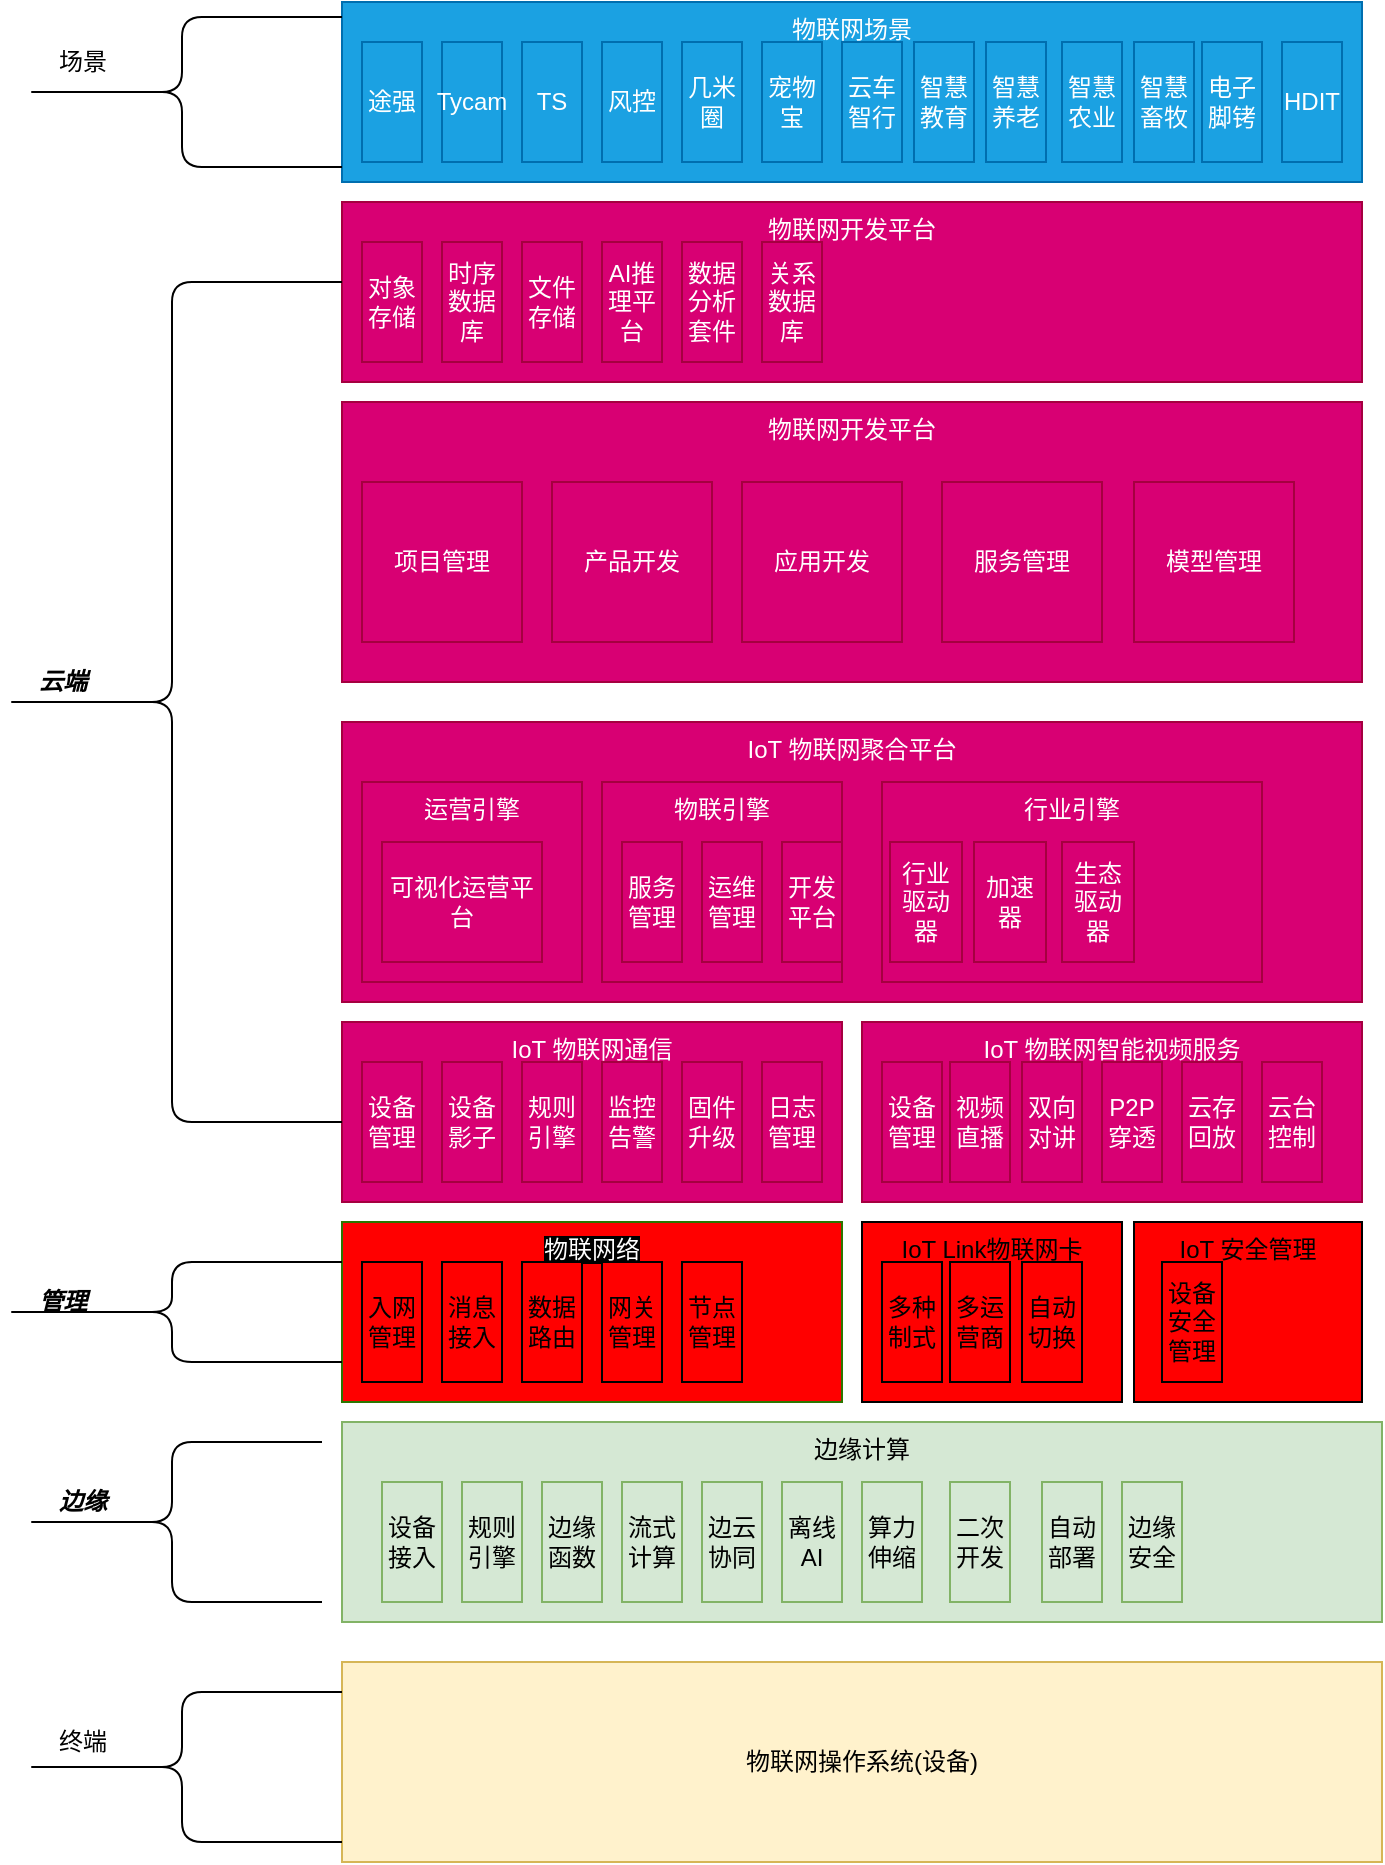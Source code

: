 <mxfile version="14.2.7" type="github"><diagram id="XYzI_EkMOaHjHXUQeOTj" name="Page-1"><mxGraphModel dx="2462" dy="1981" grid="1" gridSize="10" guides="1" tooltips="1" connect="1" arrows="1" fold="1" page="1" pageScale="1" pageWidth="827" pageHeight="1169" math="0" shadow="0"><root><mxCell id="0"/><mxCell id="1" parent="0"/><mxCell id="BiY3cIDcJLgip9KB83G6-2" value="物联网操作系统(设备)" style="rounded=0;whiteSpace=wrap;html=1;fillColor=#fff2cc;strokeColor=#d6b656;" vertex="1" parent="1"><mxGeometry x="80" y="450" width="520" height="100" as="geometry"/></mxCell><mxCell id="BiY3cIDcJLgip9KB83G6-4" value="边缘计算" style="rounded=0;whiteSpace=wrap;html=1;align=center;horizontal=1;verticalAlign=top;fillColor=#d5e8d4;strokeColor=#82b366;" vertex="1" parent="1"><mxGeometry x="80" y="330" width="520" height="100" as="geometry"/></mxCell><mxCell id="BiY3cIDcJLgip9KB83G6-5" value="设备接入" style="rounded=0;whiteSpace=wrap;html=1;fillColor=#d5e8d4;strokeColor=#82b366;" vertex="1" parent="1"><mxGeometry x="100" y="360" width="30" height="60" as="geometry"/></mxCell><mxCell id="BiY3cIDcJLgip9KB83G6-6" value="规则引擎" style="rounded=0;whiteSpace=wrap;html=1;fillColor=#d5e8d4;strokeColor=#82b366;" vertex="1" parent="1"><mxGeometry x="140" y="360" width="30" height="60" as="geometry"/></mxCell><mxCell id="BiY3cIDcJLgip9KB83G6-7" value="边缘函数" style="rounded=0;whiteSpace=wrap;html=1;fillColor=#d5e8d4;strokeColor=#82b366;" vertex="1" parent="1"><mxGeometry x="180" y="360" width="30" height="60" as="geometry"/></mxCell><mxCell id="BiY3cIDcJLgip9KB83G6-9" value="流式计算" style="rounded=0;whiteSpace=wrap;html=1;fillColor=#d5e8d4;strokeColor=#82b366;" vertex="1" parent="1"><mxGeometry x="220" y="360" width="30" height="60" as="geometry"/></mxCell><mxCell id="BiY3cIDcJLgip9KB83G6-10" value="边云协同" style="rounded=0;whiteSpace=wrap;html=1;fillColor=#d5e8d4;strokeColor=#82b366;" vertex="1" parent="1"><mxGeometry x="260" y="360" width="30" height="60" as="geometry"/></mxCell><mxCell id="BiY3cIDcJLgip9KB83G6-11" value="离线AI" style="rounded=0;whiteSpace=wrap;html=1;fillColor=#d5e8d4;strokeColor=#82b366;" vertex="1" parent="1"><mxGeometry x="300" y="360" width="30" height="60" as="geometry"/></mxCell><mxCell id="BiY3cIDcJLgip9KB83G6-12" value="算力伸缩" style="rounded=0;whiteSpace=wrap;html=1;fillColor=#d5e8d4;strokeColor=#82b366;" vertex="1" parent="1"><mxGeometry x="340" y="360" width="30" height="60" as="geometry"/></mxCell><mxCell id="BiY3cIDcJLgip9KB83G6-13" value="二次开发" style="rounded=0;whiteSpace=wrap;html=1;fillColor=#d5e8d4;strokeColor=#82b366;" vertex="1" parent="1"><mxGeometry x="384" y="360" width="30" height="60" as="geometry"/></mxCell><mxCell id="BiY3cIDcJLgip9KB83G6-14" value="自动部署" style="rounded=0;whiteSpace=wrap;html=1;fillColor=#d5e8d4;strokeColor=#82b366;" vertex="1" parent="1"><mxGeometry x="430" y="360" width="30" height="60" as="geometry"/></mxCell><mxCell id="BiY3cIDcJLgip9KB83G6-15" value="&lt;span style=&quot;background-color: rgb(0 , 0 , 0)&quot;&gt;物联网络&lt;/span&gt;" style="rounded=0;whiteSpace=wrap;html=1;align=center;verticalAlign=top;strokeColor=#2D7600;fontColor=#ffffff;fillColor=#FF0000;" vertex="1" parent="1"><mxGeometry x="80" y="230" width="250" height="90" as="geometry"/></mxCell><mxCell id="BiY3cIDcJLgip9KB83G6-16" value="入网管理" style="rounded=0;whiteSpace=wrap;html=1;fillColor=#FF0000;" vertex="1" parent="1"><mxGeometry x="90" y="250" width="30" height="60" as="geometry"/></mxCell><mxCell id="BiY3cIDcJLgip9KB83G6-17" value="消息接入" style="rounded=0;whiteSpace=wrap;html=1;fillColor=#FF0000;" vertex="1" parent="1"><mxGeometry x="130" y="250" width="30" height="60" as="geometry"/></mxCell><mxCell id="BiY3cIDcJLgip9KB83G6-18" value="数据路由" style="rounded=0;whiteSpace=wrap;html=1;fillColor=#FF0000;" vertex="1" parent="1"><mxGeometry x="170" y="250" width="30" height="60" as="geometry"/></mxCell><mxCell id="BiY3cIDcJLgip9KB83G6-19" value="网关管理" style="rounded=0;whiteSpace=wrap;html=1;fillColor=#FF0000;" vertex="1" parent="1"><mxGeometry x="210" y="250" width="30" height="60" as="geometry"/></mxCell><mxCell id="BiY3cIDcJLgip9KB83G6-20" value="节点管理" style="rounded=0;whiteSpace=wrap;html=1;fillColor=#FF0000;" vertex="1" parent="1"><mxGeometry x="250" y="250" width="30" height="60" as="geometry"/></mxCell><mxCell id="BiY3cIDcJLgip9KB83G6-21" value="IoT Link物联网卡" style="rounded=0;whiteSpace=wrap;html=1;align=center;verticalAlign=top;fillColor=#FF0000;" vertex="1" parent="1"><mxGeometry x="340" y="230" width="130" height="90" as="geometry"/></mxCell><mxCell id="BiY3cIDcJLgip9KB83G6-22" value="多种制式" style="rounded=0;whiteSpace=wrap;html=1;fillColor=#FF0000;" vertex="1" parent="1"><mxGeometry x="350" y="250" width="30" height="60" as="geometry"/></mxCell><mxCell id="BiY3cIDcJLgip9KB83G6-23" value="多运营商" style="rounded=0;whiteSpace=wrap;html=1;fillColor=#FF0000;" vertex="1" parent="1"><mxGeometry x="384" y="250" width="30" height="60" as="geometry"/></mxCell><mxCell id="BiY3cIDcJLgip9KB83G6-24" value="自动切换" style="rounded=0;whiteSpace=wrap;html=1;fillColor=#FF0000;" vertex="1" parent="1"><mxGeometry x="420" y="250" width="30" height="60" as="geometry"/></mxCell><mxCell id="BiY3cIDcJLgip9KB83G6-25" value="IoT 物联网通信" style="rounded=0;whiteSpace=wrap;html=1;fillColor=#d80073;align=center;strokeColor=#A50040;fontColor=#ffffff;verticalAlign=top;" vertex="1" parent="1"><mxGeometry x="80" y="130" width="250" height="90" as="geometry"/></mxCell><mxCell id="BiY3cIDcJLgip9KB83G6-26" value="设备管理" style="rounded=0;whiteSpace=wrap;html=1;fillColor=#d80073;strokeColor=#A50040;fontColor=#ffffff;" vertex="1" parent="1"><mxGeometry x="90" y="150" width="30" height="60" as="geometry"/></mxCell><mxCell id="BiY3cIDcJLgip9KB83G6-27" value="设备影子" style="rounded=0;whiteSpace=wrap;html=1;fillColor=#d80073;strokeColor=#A50040;fontColor=#ffffff;" vertex="1" parent="1"><mxGeometry x="130" y="150" width="30" height="60" as="geometry"/></mxCell><mxCell id="BiY3cIDcJLgip9KB83G6-28" value="规则引擎" style="rounded=0;whiteSpace=wrap;html=1;fillColor=#d80073;strokeColor=#A50040;fontColor=#ffffff;" vertex="1" parent="1"><mxGeometry x="170" y="150" width="30" height="60" as="geometry"/></mxCell><mxCell id="BiY3cIDcJLgip9KB83G6-29" value="监控告警" style="rounded=0;whiteSpace=wrap;html=1;fillColor=#d80073;strokeColor=#A50040;fontColor=#ffffff;" vertex="1" parent="1"><mxGeometry x="210" y="150" width="30" height="60" as="geometry"/></mxCell><mxCell id="BiY3cIDcJLgip9KB83G6-30" value="固件升级" style="rounded=0;whiteSpace=wrap;html=1;fillColor=#d80073;strokeColor=#A50040;fontColor=#ffffff;" vertex="1" parent="1"><mxGeometry x="250" y="150" width="30" height="60" as="geometry"/></mxCell><mxCell id="BiY3cIDcJLgip9KB83G6-31" value="日志管理" style="rounded=0;whiteSpace=wrap;html=1;fillColor=#d80073;strokeColor=#A50040;fontColor=#ffffff;" vertex="1" parent="1"><mxGeometry x="290" y="150" width="30" height="60" as="geometry"/></mxCell><mxCell id="BiY3cIDcJLgip9KB83G6-33" value="IoT 物联网智能视频服务" style="rounded=0;whiteSpace=wrap;html=1;fillColor=#d80073;align=center;strokeColor=#A50040;fontColor=#ffffff;verticalAlign=top;" vertex="1" parent="1"><mxGeometry x="340" y="130" width="250" height="90" as="geometry"/></mxCell><mxCell id="BiY3cIDcJLgip9KB83G6-34" value="设备管理" style="rounded=0;whiteSpace=wrap;html=1;fillColor=#d80073;strokeColor=#A50040;fontColor=#ffffff;" vertex="1" parent="1"><mxGeometry x="350" y="150" width="30" height="60" as="geometry"/></mxCell><mxCell id="BiY3cIDcJLgip9KB83G6-35" value="视频直播" style="rounded=0;whiteSpace=wrap;html=1;fillColor=#d80073;strokeColor=#A50040;fontColor=#ffffff;" vertex="1" parent="1"><mxGeometry x="384" y="150" width="30" height="60" as="geometry"/></mxCell><mxCell id="BiY3cIDcJLgip9KB83G6-36" value="双向对讲" style="rounded=0;whiteSpace=wrap;html=1;fillColor=#d80073;strokeColor=#A50040;fontColor=#ffffff;" vertex="1" parent="1"><mxGeometry x="420" y="150" width="30" height="60" as="geometry"/></mxCell><mxCell id="BiY3cIDcJLgip9KB83G6-37" value="P2P穿透" style="rounded=0;whiteSpace=wrap;html=1;fillColor=#d80073;strokeColor=#A50040;fontColor=#ffffff;" vertex="1" parent="1"><mxGeometry x="460" y="150" width="30" height="60" as="geometry"/></mxCell><mxCell id="BiY3cIDcJLgip9KB83G6-38" value="云存回放" style="rounded=0;whiteSpace=wrap;html=1;fillColor=#d80073;strokeColor=#A50040;fontColor=#ffffff;" vertex="1" parent="1"><mxGeometry x="500" y="150" width="30" height="60" as="geometry"/></mxCell><mxCell id="BiY3cIDcJLgip9KB83G6-39" value="云台控制" style="rounded=0;whiteSpace=wrap;html=1;fillColor=#d80073;strokeColor=#A50040;fontColor=#ffffff;" vertex="1" parent="1"><mxGeometry x="540" y="150" width="30" height="60" as="geometry"/></mxCell><mxCell id="BiY3cIDcJLgip9KB83G6-40" value="IoT 物联网聚合平台" style="rounded=0;whiteSpace=wrap;html=1;fillColor=#d80073;align=center;strokeColor=#A50040;fontColor=#ffffff;verticalAlign=top;" vertex="1" parent="1"><mxGeometry x="80" y="-20" width="510" height="140" as="geometry"/></mxCell><mxCell id="BiY3cIDcJLgip9KB83G6-41" value="运营引擎" style="rounded=0;whiteSpace=wrap;html=1;fillColor=#d80073;strokeColor=#A50040;fontColor=#ffffff;verticalAlign=top;" vertex="1" parent="1"><mxGeometry x="90" y="10" width="110" height="100" as="geometry"/></mxCell><mxCell id="BiY3cIDcJLgip9KB83G6-42" value="可视化运营平台" style="rounded=0;whiteSpace=wrap;html=1;fillColor=#d80073;strokeColor=#A50040;fontColor=#ffffff;" vertex="1" parent="1"><mxGeometry x="100" y="40" width="80" height="60" as="geometry"/></mxCell><mxCell id="BiY3cIDcJLgip9KB83G6-44" value="物联引擎" style="rounded=0;whiteSpace=wrap;html=1;fillColor=#d80073;strokeColor=#A50040;fontColor=#ffffff;verticalAlign=top;" vertex="1" parent="1"><mxGeometry x="210" y="10" width="120" height="100" as="geometry"/></mxCell><mxCell id="BiY3cIDcJLgip9KB83G6-45" value="服务管理" style="rounded=0;whiteSpace=wrap;html=1;fillColor=#d80073;strokeColor=#A50040;fontColor=#ffffff;" vertex="1" parent="1"><mxGeometry x="220" y="40" width="30" height="60" as="geometry"/></mxCell><mxCell id="BiY3cIDcJLgip9KB83G6-46" value="运维管理" style="rounded=0;whiteSpace=wrap;html=1;fillColor=#d80073;strokeColor=#A50040;fontColor=#ffffff;" vertex="1" parent="1"><mxGeometry x="260" y="40" width="30" height="60" as="geometry"/></mxCell><mxCell id="BiY3cIDcJLgip9KB83G6-47" value="开发平台" style="rounded=0;whiteSpace=wrap;html=1;fillColor=#d80073;strokeColor=#A50040;fontColor=#ffffff;" vertex="1" parent="1"><mxGeometry x="300" y="40" width="30" height="60" as="geometry"/></mxCell><mxCell id="BiY3cIDcJLgip9KB83G6-48" value="行业引擎" style="rounded=0;whiteSpace=wrap;html=1;fillColor=#d80073;strokeColor=#A50040;fontColor=#ffffff;verticalAlign=top;" vertex="1" parent="1"><mxGeometry x="350" y="10" width="190" height="100" as="geometry"/></mxCell><mxCell id="BiY3cIDcJLgip9KB83G6-49" value="行业驱动器" style="rounded=0;whiteSpace=wrap;html=1;fillColor=#d80073;strokeColor=#A50040;fontColor=#ffffff;" vertex="1" parent="1"><mxGeometry x="354" y="40" width="36" height="60" as="geometry"/></mxCell><mxCell id="BiY3cIDcJLgip9KB83G6-50" value="加速器" style="rounded=0;whiteSpace=wrap;html=1;fillColor=#d80073;strokeColor=#A50040;fontColor=#ffffff;" vertex="1" parent="1"><mxGeometry x="396" y="40" width="36" height="60" as="geometry"/></mxCell><mxCell id="BiY3cIDcJLgip9KB83G6-51" value="生态驱动器" style="rounded=0;whiteSpace=wrap;html=1;fillColor=#d80073;strokeColor=#A50040;fontColor=#ffffff;" vertex="1" parent="1"><mxGeometry x="440" y="40" width="36" height="60" as="geometry"/></mxCell><mxCell id="BiY3cIDcJLgip9KB83G6-52" value="物联网开发平台" style="rounded=0;whiteSpace=wrap;html=1;fillColor=#d80073;align=center;strokeColor=#A50040;fontColor=#ffffff;verticalAlign=top;" vertex="1" parent="1"><mxGeometry x="80" y="-180" width="510" height="140" as="geometry"/></mxCell><mxCell id="BiY3cIDcJLgip9KB83G6-53" value="项目管理" style="rounded=0;whiteSpace=wrap;html=1;fillColor=#d80073;strokeColor=#A50040;fontColor=#ffffff;" vertex="1" parent="1"><mxGeometry x="90" y="-140" width="80" height="80" as="geometry"/></mxCell><mxCell id="BiY3cIDcJLgip9KB83G6-54" value="产品开发" style="rounded=0;whiteSpace=wrap;html=1;fillColor=#d80073;strokeColor=#A50040;fontColor=#ffffff;" vertex="1" parent="1"><mxGeometry x="185" y="-140" width="80" height="80" as="geometry"/></mxCell><mxCell id="BiY3cIDcJLgip9KB83G6-55" value="应用开发" style="rounded=0;whiteSpace=wrap;html=1;fillColor=#d80073;strokeColor=#A50040;fontColor=#ffffff;" vertex="1" parent="1"><mxGeometry x="280" y="-140" width="80" height="80" as="geometry"/></mxCell><mxCell id="BiY3cIDcJLgip9KB83G6-56" value="服务管理" style="rounded=0;whiteSpace=wrap;html=1;fillColor=#d80073;strokeColor=#A50040;fontColor=#ffffff;" vertex="1" parent="1"><mxGeometry x="380" y="-140" width="80" height="80" as="geometry"/></mxCell><mxCell id="BiY3cIDcJLgip9KB83G6-57" value="模型管理" style="rounded=0;whiteSpace=wrap;html=1;fillColor=#d80073;strokeColor=#A50040;fontColor=#ffffff;" vertex="1" parent="1"><mxGeometry x="476" y="-140" width="80" height="80" as="geometry"/></mxCell><mxCell id="BiY3cIDcJLgip9KB83G6-58" value="物联网开发平台" style="rounded=0;whiteSpace=wrap;html=1;fillColor=#d80073;align=center;strokeColor=#A50040;fontColor=#ffffff;verticalAlign=top;" vertex="1" parent="1"><mxGeometry x="80" y="-280" width="510" height="90" as="geometry"/></mxCell><mxCell id="BiY3cIDcJLgip9KB83G6-59" value="对象存储" style="rounded=0;whiteSpace=wrap;html=1;fillColor=#d80073;strokeColor=#A50040;fontColor=#ffffff;" vertex="1" parent="1"><mxGeometry x="90" y="-260" width="30" height="60" as="geometry"/></mxCell><mxCell id="BiY3cIDcJLgip9KB83G6-60" value="时序数据库" style="rounded=0;whiteSpace=wrap;html=1;fillColor=#d80073;strokeColor=#A50040;fontColor=#ffffff;" vertex="1" parent="1"><mxGeometry x="130" y="-260" width="30" height="60" as="geometry"/></mxCell><mxCell id="BiY3cIDcJLgip9KB83G6-61" value="文件存储" style="rounded=0;whiteSpace=wrap;html=1;fillColor=#d80073;strokeColor=#A50040;fontColor=#ffffff;" vertex="1" parent="1"><mxGeometry x="170" y="-260" width="30" height="60" as="geometry"/></mxCell><mxCell id="BiY3cIDcJLgip9KB83G6-62" value="AI推理平台" style="rounded=0;whiteSpace=wrap;html=1;fillColor=#d80073;strokeColor=#A50040;fontColor=#ffffff;" vertex="1" parent="1"><mxGeometry x="210" y="-260" width="30" height="60" as="geometry"/></mxCell><mxCell id="BiY3cIDcJLgip9KB83G6-63" value="数据分析套件" style="rounded=0;whiteSpace=wrap;html=1;fillColor=#d80073;strokeColor=#A50040;fontColor=#ffffff;" vertex="1" parent="1"><mxGeometry x="250" y="-260" width="30" height="60" as="geometry"/></mxCell><mxCell id="BiY3cIDcJLgip9KB83G6-64" value="关系数据库" style="rounded=0;whiteSpace=wrap;html=1;fillColor=#d80073;strokeColor=#A50040;fontColor=#ffffff;" vertex="1" parent="1"><mxGeometry x="290" y="-260" width="30" height="60" as="geometry"/></mxCell><mxCell id="BiY3cIDcJLgip9KB83G6-65" value="物联网场景" style="rounded=0;whiteSpace=wrap;html=1;fillColor=#1ba1e2;align=center;strokeColor=#006EAF;fontColor=#ffffff;verticalAlign=top;" vertex="1" parent="1"><mxGeometry x="80" y="-380" width="510" height="90" as="geometry"/></mxCell><mxCell id="BiY3cIDcJLgip9KB83G6-66" value="途强" style="rounded=0;whiteSpace=wrap;html=1;fillColor=#1ba1e2;strokeColor=#006EAF;fontColor=#ffffff;" vertex="1" parent="1"><mxGeometry x="90" y="-360" width="30" height="60" as="geometry"/></mxCell><mxCell id="BiY3cIDcJLgip9KB83G6-67" value="Tycam" style="rounded=0;whiteSpace=wrap;html=1;fillColor=#1ba1e2;strokeColor=#006EAF;fontColor=#ffffff;" vertex="1" parent="1"><mxGeometry x="130" y="-360" width="30" height="60" as="geometry"/></mxCell><mxCell id="BiY3cIDcJLgip9KB83G6-68" value="TS" style="rounded=0;whiteSpace=wrap;html=1;fillColor=#1ba1e2;strokeColor=#006EAF;fontColor=#ffffff;" vertex="1" parent="1"><mxGeometry x="170" y="-360" width="30" height="60" as="geometry"/></mxCell><mxCell id="BiY3cIDcJLgip9KB83G6-69" value="风控" style="rounded=0;whiteSpace=wrap;html=1;fillColor=#1ba1e2;strokeColor=#006EAF;fontColor=#ffffff;" vertex="1" parent="1"><mxGeometry x="210" y="-360" width="30" height="60" as="geometry"/></mxCell><mxCell id="BiY3cIDcJLgip9KB83G6-70" value="几米圈" style="rounded=0;whiteSpace=wrap;html=1;fillColor=#1ba1e2;strokeColor=#006EAF;fontColor=#ffffff;" vertex="1" parent="1"><mxGeometry x="250" y="-360" width="30" height="60" as="geometry"/></mxCell><mxCell id="BiY3cIDcJLgip9KB83G6-71" value="宠物宝" style="rounded=0;whiteSpace=wrap;html=1;fillColor=#1ba1e2;strokeColor=#006EAF;fontColor=#ffffff;" vertex="1" parent="1"><mxGeometry x="290" y="-360" width="30" height="60" as="geometry"/></mxCell><mxCell id="BiY3cIDcJLgip9KB83G6-72" value="云车智行" style="rounded=0;whiteSpace=wrap;html=1;fillColor=#1ba1e2;strokeColor=#006EAF;fontColor=#ffffff;" vertex="1" parent="1"><mxGeometry x="330" y="-360" width="30" height="60" as="geometry"/></mxCell><mxCell id="BiY3cIDcJLgip9KB83G6-73" value="智慧教育" style="rounded=0;whiteSpace=wrap;html=1;fillColor=#1ba1e2;strokeColor=#006EAF;fontColor=#ffffff;" vertex="1" parent="1"><mxGeometry x="366" y="-360" width="30" height="60" as="geometry"/></mxCell><mxCell id="BiY3cIDcJLgip9KB83G6-74" value="智慧养老" style="rounded=0;whiteSpace=wrap;html=1;fillColor=#1ba1e2;strokeColor=#006EAF;fontColor=#ffffff;" vertex="1" parent="1"><mxGeometry x="402" y="-360" width="30" height="60" as="geometry"/></mxCell><mxCell id="BiY3cIDcJLgip9KB83G6-75" value="智慧农业" style="rounded=0;whiteSpace=wrap;html=1;fillColor=#1ba1e2;strokeColor=#006EAF;fontColor=#ffffff;" vertex="1" parent="1"><mxGeometry x="440" y="-360" width="30" height="60" as="geometry"/></mxCell><mxCell id="BiY3cIDcJLgip9KB83G6-76" value="智慧畜牧" style="rounded=0;whiteSpace=wrap;html=1;fillColor=#1ba1e2;strokeColor=#006EAF;fontColor=#ffffff;" vertex="1" parent="1"><mxGeometry x="476" y="-360" width="30" height="60" as="geometry"/></mxCell><mxCell id="BiY3cIDcJLgip9KB83G6-77" value="电子脚铐" style="rounded=0;whiteSpace=wrap;html=1;fillColor=#1ba1e2;strokeColor=#006EAF;fontColor=#ffffff;" vertex="1" parent="1"><mxGeometry x="510" y="-360" width="30" height="60" as="geometry"/></mxCell><mxCell id="BiY3cIDcJLgip9KB83G6-78" value="HDIT" style="rounded=0;whiteSpace=wrap;html=1;fillColor=#1ba1e2;strokeColor=#006EAF;fontColor=#ffffff;" vertex="1" parent="1"><mxGeometry x="550" y="-360" width="30" height="60" as="geometry"/></mxCell><mxCell id="BiY3cIDcJLgip9KB83G6-80" value="" style="shape=curlyBracket;whiteSpace=wrap;html=1;rounded=1;fillColor=#FF0000;align=center;" vertex="1" parent="1"><mxGeometry x="-90" y="-240" width="170" height="420" as="geometry"/></mxCell><mxCell id="BiY3cIDcJLgip9KB83G6-81" value="云端" style="text;html=1;align=center;verticalAlign=middle;resizable=0;points=[];autosize=1;fontStyle=3" vertex="1" parent="1"><mxGeometry x="-80" y="-50" width="40" height="20" as="geometry"/></mxCell><mxCell id="BiY3cIDcJLgip9KB83G6-82" value="" style="shape=curlyBracket;whiteSpace=wrap;html=1;rounded=1;fillColor=#FF0000;align=center;" vertex="1" parent="1"><mxGeometry x="-90" y="250" width="170" height="50" as="geometry"/></mxCell><mxCell id="BiY3cIDcJLgip9KB83G6-83" value="管理" style="text;html=1;align=center;verticalAlign=middle;resizable=0;points=[];autosize=1;fontStyle=3" vertex="1" parent="1"><mxGeometry x="-80" y="260" width="40" height="20" as="geometry"/></mxCell><mxCell id="BiY3cIDcJLgip9KB83G6-84" value="" style="shape=curlyBracket;whiteSpace=wrap;html=1;rounded=1;fillColor=#FF0000;align=center;" vertex="1" parent="1"><mxGeometry x="-80" y="340" width="150" height="80" as="geometry"/></mxCell><mxCell id="BiY3cIDcJLgip9KB83G6-85" value="&lt;b&gt;&lt;i&gt;边缘&lt;/i&gt;&lt;/b&gt;" style="text;html=1;align=center;verticalAlign=middle;resizable=0;points=[];autosize=1;" vertex="1" parent="1"><mxGeometry x="-70" y="360" width="40" height="20" as="geometry"/></mxCell><mxCell id="BiY3cIDcJLgip9KB83G6-86" value="" style="shape=curlyBracket;whiteSpace=wrap;html=1;rounded=1;fillColor=#FF0000;align=center;" vertex="1" parent="1"><mxGeometry x="-80" y="465" width="160" height="75" as="geometry"/></mxCell><mxCell id="BiY3cIDcJLgip9KB83G6-87" value="终端" style="text;html=1;align=center;verticalAlign=middle;resizable=0;points=[];autosize=1;" vertex="1" parent="1"><mxGeometry x="-70" y="480" width="40" height="20" as="geometry"/></mxCell><mxCell id="BiY3cIDcJLgip9KB83G6-88" value="" style="shape=curlyBracket;whiteSpace=wrap;html=1;rounded=1;fillColor=#FF0000;align=center;" vertex="1" parent="1"><mxGeometry x="-80" y="-372.5" width="160" height="75" as="geometry"/></mxCell><mxCell id="BiY3cIDcJLgip9KB83G6-89" value="场景" style="text;html=1;align=center;verticalAlign=middle;resizable=0;points=[];autosize=1;" vertex="1" parent="1"><mxGeometry x="-70" y="-360" width="40" height="20" as="geometry"/></mxCell><mxCell id="BiY3cIDcJLgip9KB83G6-90" value="边缘安全" style="rounded=0;whiteSpace=wrap;html=1;fillColor=#d5e8d4;strokeColor=#82b366;" vertex="1" parent="1"><mxGeometry x="470" y="360" width="30" height="60" as="geometry"/></mxCell><mxCell id="BiY3cIDcJLgip9KB83G6-91" value="IoT 安全管理" style="rounded=0;whiteSpace=wrap;html=1;align=center;verticalAlign=top;fillColor=#FF0000;" vertex="1" parent="1"><mxGeometry x="476" y="230" width="114" height="90" as="geometry"/></mxCell><mxCell id="BiY3cIDcJLgip9KB83G6-92" value="设备安全管理" style="rounded=0;whiteSpace=wrap;html=1;fillColor=#FF0000;" vertex="1" parent="1"><mxGeometry x="490" y="250" width="30" height="60" as="geometry"/></mxCell></root></mxGraphModel></diagram></mxfile>